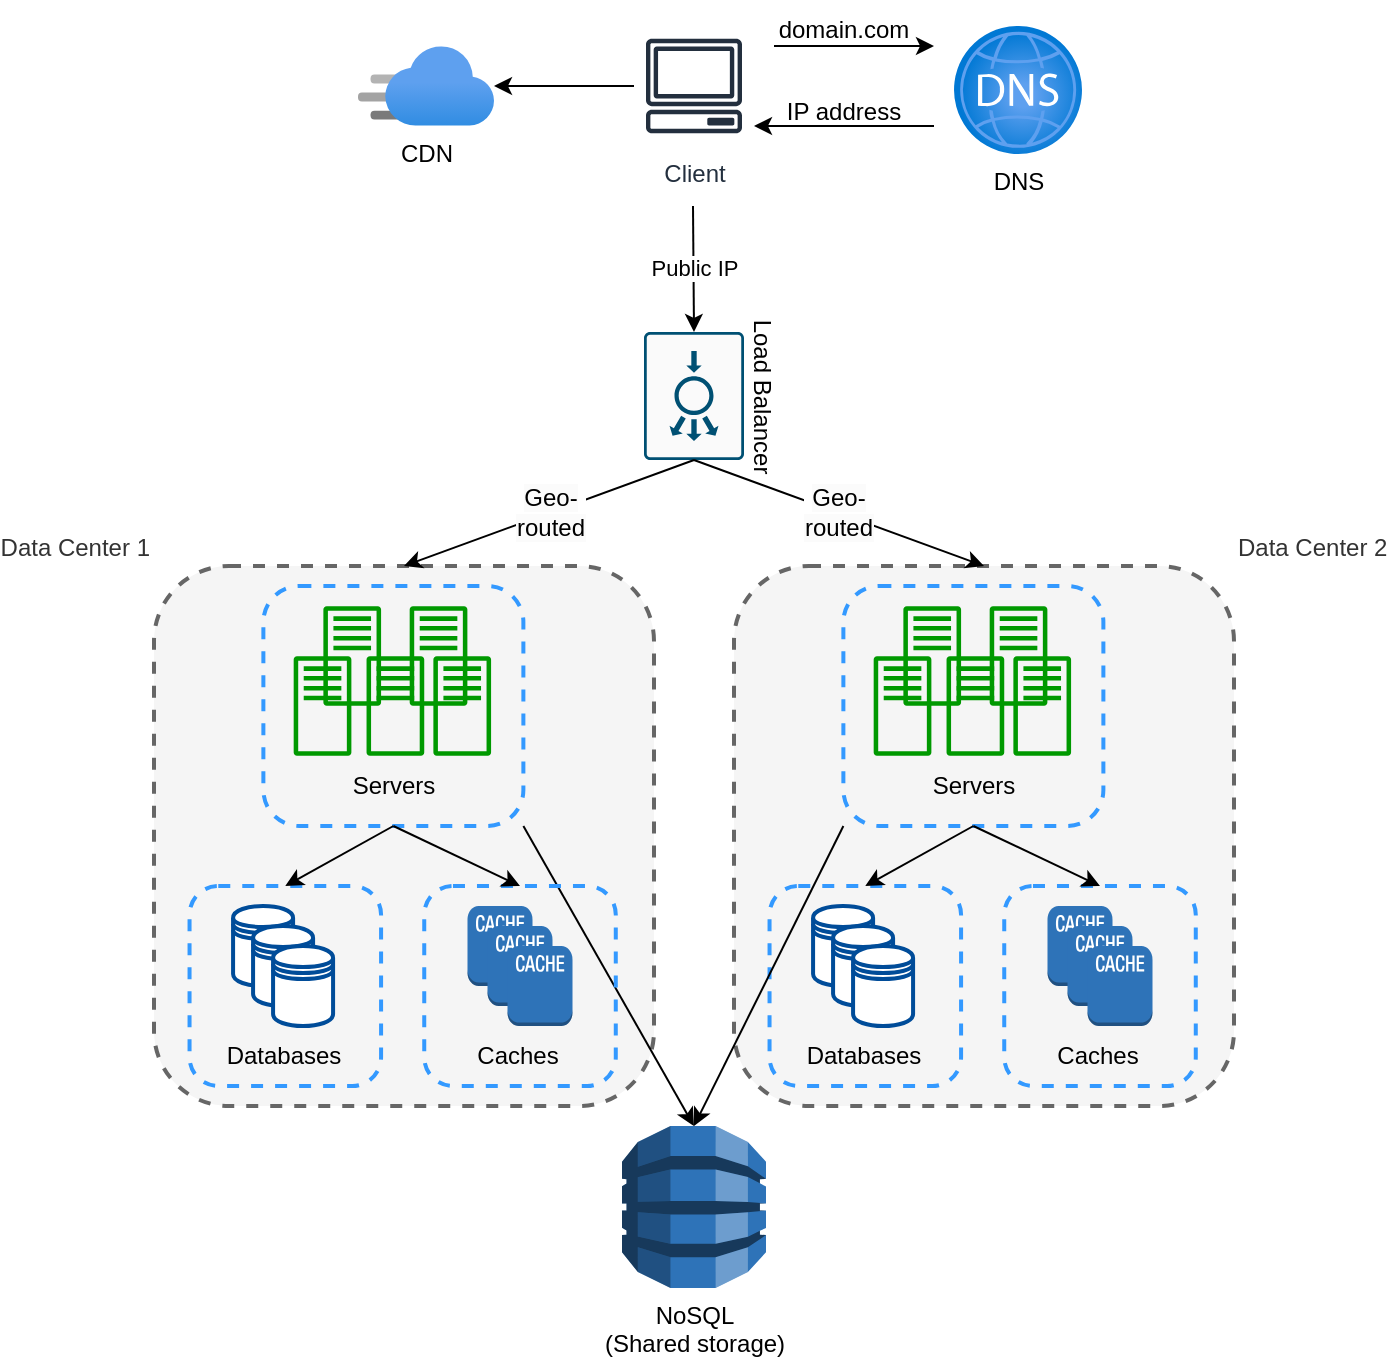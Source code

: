 <mxfile version="24.2.3" type="github">
  <diagram name="Page-1" id="aJdUUnHXH2kh8VmLgzIS">
    <mxGraphModel dx="1243" dy="831" grid="1" gridSize="10" guides="1" tooltips="1" connect="1" arrows="1" fold="1" page="1" pageScale="1" pageWidth="850" pageHeight="1100" math="0" shadow="0">
      <root>
        <mxCell id="0" />
        <mxCell id="1" parent="0" />
        <mxCell id="bp-vKxV_hlAgK0k2TYMo-3" value="Data Center 1" style="rounded=1;whiteSpace=wrap;html=1;dashed=1;strokeWidth=2;fillColor=#f5f5f5;fontColor=#333333;strokeColor=#666666;align=right;labelPosition=left;verticalLabelPosition=top;verticalAlign=bottom;" parent="1" vertex="1">
          <mxGeometry x="110" y="340" width="250" height="270" as="geometry" />
        </mxCell>
        <mxCell id="u_6Jhnb3s3K0sa4x8jdL-8" value="" style="rounded=1;whiteSpace=wrap;html=1;dashed=1;strokeWidth=2;fillColor=none;strokeColor=#3399FF;" parent="1" vertex="1">
          <mxGeometry x="127.77" y="500" width="95.77" height="100" as="geometry" />
        </mxCell>
        <mxCell id="IRDAZbnhrmjxmqdq8_ro-2" value="DNS" style="image;aspect=fixed;html=1;points=[];align=center;fontSize=12;image=img/lib/azure2/networking/DNS_Zones.svg;" parent="1" vertex="1">
          <mxGeometry x="510" y="70" width="64" height="64" as="geometry" />
        </mxCell>
        <mxCell id="IRDAZbnhrmjxmqdq8_ro-3" value="Client" style="sketch=0;outlineConnect=0;fontColor=#232F3E;gradientColor=none;strokeColor=#232F3E;fillColor=#ffffff;dashed=0;verticalLabelPosition=bottom;verticalAlign=top;align=center;html=1;fontSize=12;fontStyle=0;aspect=fixed;shape=mxgraph.aws4.resourceIcon;resIcon=mxgraph.aws4.client;" parent="1" vertex="1">
          <mxGeometry x="350" y="70" width="60" height="60" as="geometry" />
        </mxCell>
        <mxCell id="IRDAZbnhrmjxmqdq8_ro-4" value="" style="endArrow=classic;html=1;rounded=0;" parent="1" edge="1">
          <mxGeometry width="50" height="50" relative="1" as="geometry">
            <mxPoint x="420" y="80" as="sourcePoint" />
            <mxPoint x="500" y="80" as="targetPoint" />
          </mxGeometry>
        </mxCell>
        <mxCell id="IRDAZbnhrmjxmqdq8_ro-5" value="" style="endArrow=classic;html=1;rounded=0;" parent="1" edge="1">
          <mxGeometry width="50" height="50" relative="1" as="geometry">
            <mxPoint x="500" y="120" as="sourcePoint" />
            <mxPoint x="410" y="120" as="targetPoint" />
          </mxGeometry>
        </mxCell>
        <mxCell id="IRDAZbnhrmjxmqdq8_ro-6" value="domain.com" style="text;html=1;align=center;verticalAlign=middle;whiteSpace=wrap;rounded=0;" parent="1" vertex="1">
          <mxGeometry x="425" y="57" width="60" height="30" as="geometry" />
        </mxCell>
        <mxCell id="IRDAZbnhrmjxmqdq8_ro-7" value="IP address" style="text;html=1;align=center;verticalAlign=middle;whiteSpace=wrap;rounded=0;" parent="1" vertex="1">
          <mxGeometry x="425" y="98" width="60" height="30" as="geometry" />
        </mxCell>
        <mxCell id="IRDAZbnhrmjxmqdq8_ro-9" value="Public IP" style="endArrow=classic;html=1;rounded=0;entryX=0;entryY=0.5;entryDx=0;entryDy=0;entryPerimeter=0;" parent="1" target="bp-vKxV_hlAgK0k2TYMo-7" edge="1">
          <mxGeometry width="50" height="50" relative="1" as="geometry">
            <mxPoint x="379.5" y="160" as="sourcePoint" />
            <mxPoint x="379.5" y="230" as="targetPoint" />
          </mxGeometry>
        </mxCell>
        <mxCell id="IGtKASbwkltZqIFQSp29-2" value="" style="shape=datastore;whiteSpace=wrap;html=1;strokeColor=#004C99;strokeWidth=2;" parent="1" vertex="1">
          <mxGeometry x="149.54" y="510" width="30" height="40" as="geometry" />
        </mxCell>
        <mxCell id="bp-vKxV_hlAgK0k2TYMo-7" value="Load Balancer" style="sketch=0;points=[[0.015,0.015,0],[0.985,0.015,0],[0.985,0.985,0],[0.015,0.985,0],[0.25,0,0],[0.5,0,0],[0.75,0,0],[1,0.25,0],[1,0.5,0],[1,0.75,0],[0.75,1,0],[0.5,1,0],[0.25,1,0],[0,0.75,0],[0,0.5,0],[0,0.25,0]];verticalLabelPosition=top;html=1;verticalAlign=bottom;aspect=fixed;align=center;pointerEvents=1;shape=mxgraph.cisco19.rect;prIcon=load_balancer;fillColor=#FAFAFA;strokeColor=#005073;labelPosition=center;rotation=90;textDirection=ltr;" parent="1" vertex="1">
          <mxGeometry x="348" y="230" width="64" height="50" as="geometry" />
        </mxCell>
        <mxCell id="bp-vKxV_hlAgK0k2TYMo-8" value="&lt;span style=&quot;font-size: 12px; text-wrap: wrap; background-color: rgb(251, 251, 251);&quot;&gt;Geo-routed&lt;/span&gt;" style="endArrow=classic;html=1;rounded=0;exitX=1;exitY=0.5;exitDx=0;exitDy=0;exitPerimeter=0;entryX=0.5;entryY=0;entryDx=0;entryDy=0;" parent="1" source="bp-vKxV_hlAgK0k2TYMo-7" target="bp-vKxV_hlAgK0k2TYMo-3" edge="1">
          <mxGeometry width="50" height="50" relative="1" as="geometry">
            <mxPoint x="190" y="300" as="sourcePoint" />
            <mxPoint x="240" y="250" as="targetPoint" />
          </mxGeometry>
        </mxCell>
        <mxCell id="ZAImQmK_n9Z3y-bCYSJ8-1" value="CDN" style="image;aspect=fixed;html=1;points=[];align=center;fontSize=12;image=img/lib/azure2/app_services/CDN_Profiles.svg;" parent="1" vertex="1">
          <mxGeometry x="212" y="80" width="68" height="40" as="geometry" />
        </mxCell>
        <mxCell id="ZAImQmK_n9Z3y-bCYSJ8-2" value="" style="endArrow=classic;html=1;rounded=0;" parent="1" source="IRDAZbnhrmjxmqdq8_ro-3" target="ZAImQmK_n9Z3y-bCYSJ8-1" edge="1">
          <mxGeometry width="50" height="50" relative="1" as="geometry">
            <mxPoint x="400" y="450" as="sourcePoint" />
            <mxPoint x="450" y="400" as="targetPoint" />
          </mxGeometry>
        </mxCell>
        <mxCell id="ZAImQmK_n9Z3y-bCYSJ8-3" value="" style="outlineConnect=0;dashed=0;verticalLabelPosition=bottom;verticalAlign=top;align=center;html=1;shape=mxgraph.aws3.cache_node;fillColor=#2E73B8;gradientColor=none;" parent="1" vertex="1">
          <mxGeometry x="266.75" y="510" width="32.5" height="40" as="geometry" />
        </mxCell>
        <mxCell id="gn3RjjWk8DFoDF5kcvNO-3" value="NoSQL&lt;div&gt;(Shared storage)&lt;/div&gt;" style="outlineConnect=0;dashed=0;verticalLabelPosition=bottom;verticalAlign=top;align=center;html=1;shape=mxgraph.aws3.dynamo_db;fillColor=#2E73B8;gradientColor=none;" parent="1" vertex="1">
          <mxGeometry x="344" y="620" width="72" height="81" as="geometry" />
        </mxCell>
        <mxCell id="gn3RjjWk8DFoDF5kcvNO-4" value="" style="endArrow=classic;html=1;rounded=0;exitX=1;exitY=1;exitDx=0;exitDy=0;entryX=0.5;entryY=0;entryDx=0;entryDy=0;entryPerimeter=0;" parent="1" target="gn3RjjWk8DFoDF5kcvNO-3" edge="1" source="Y4jwXqfifL86XG0g3Bbs-1">
          <mxGeometry width="50" height="50" relative="1" as="geometry">
            <mxPoint x="380" y="930" as="sourcePoint" />
            <mxPoint x="486" y="1064" as="targetPoint" />
          </mxGeometry>
        </mxCell>
        <mxCell id="Y4jwXqfifL86XG0g3Bbs-1" value="" style="rounded=1;whiteSpace=wrap;html=1;dashed=1;strokeWidth=2;fillColor=none;strokeColor=#3399FF;" vertex="1" parent="1">
          <mxGeometry x="164.69" y="350" width="130" height="120" as="geometry" />
        </mxCell>
        <mxCell id="Y4jwXqfifL86XG0g3Bbs-2" value="" style="sketch=0;outlineConnect=0;fontColor=#232F3E;gradientColor=none;fillColor=#009900;strokeColor=none;dashed=0;verticalLabelPosition=bottom;verticalAlign=top;align=center;html=1;fontSize=12;fontStyle=0;aspect=fixed;pointerEvents=1;shape=mxgraph.aws4.traditional_server;strokeWidth=1;" vertex="1" parent="1">
          <mxGeometry x="194.69" y="360" width="28.85" height="50" as="geometry" />
        </mxCell>
        <mxCell id="Y4jwXqfifL86XG0g3Bbs-3" value="" style="sketch=0;outlineConnect=0;fontColor=#232F3E;gradientColor=none;fillColor=#009900;strokeColor=none;dashed=0;verticalLabelPosition=bottom;verticalAlign=top;align=center;html=1;fontSize=12;fontStyle=0;aspect=fixed;pointerEvents=1;shape=mxgraph.aws4.traditional_server;strokeWidth=1;" vertex="1" parent="1">
          <mxGeometry x="237.84" y="360" width="28.85" height="50" as="geometry" />
        </mxCell>
        <mxCell id="Y4jwXqfifL86XG0g3Bbs-4" value="" style="sketch=0;outlineConnect=0;fontColor=#232F3E;gradientColor=none;fillColor=#009900;strokeColor=none;dashed=0;verticalLabelPosition=bottom;verticalAlign=top;align=center;html=1;fontSize=12;fontStyle=0;aspect=fixed;pointerEvents=1;shape=mxgraph.aws4.traditional_server;strokeWidth=1;" vertex="1" parent="1">
          <mxGeometry x="179.84" y="385" width="28.85" height="50" as="geometry" />
        </mxCell>
        <mxCell id="Y4jwXqfifL86XG0g3Bbs-5" value="" style="sketch=0;outlineConnect=0;fontColor=#232F3E;gradientColor=none;fillColor=#009900;strokeColor=none;dashed=0;verticalLabelPosition=bottom;verticalAlign=top;align=center;html=1;fontSize=12;fontStyle=0;aspect=fixed;pointerEvents=1;shape=mxgraph.aws4.traditional_server;strokeWidth=1;" vertex="1" parent="1">
          <mxGeometry x="216.27" y="385" width="28.85" height="50" as="geometry" />
        </mxCell>
        <mxCell id="Y4jwXqfifL86XG0g3Bbs-6" value="" style="sketch=0;outlineConnect=0;fontColor=#232F3E;gradientColor=none;fillColor=#009900;strokeColor=none;dashed=0;verticalLabelPosition=bottom;verticalAlign=top;align=center;html=1;fontSize=12;fontStyle=0;aspect=fixed;pointerEvents=1;shape=mxgraph.aws4.traditional_server;strokeWidth=1;" vertex="1" parent="1">
          <mxGeometry x="249.69" y="385" width="28.85" height="50" as="geometry" />
        </mxCell>
        <mxCell id="Y4jwXqfifL86XG0g3Bbs-8" value="Servers" style="text;html=1;align=center;verticalAlign=middle;whiteSpace=wrap;rounded=0;" vertex="1" parent="1">
          <mxGeometry x="199.69" y="435" width="60" height="30" as="geometry" />
        </mxCell>
        <mxCell id="Y4jwXqfifL86XG0g3Bbs-18" value="" style="shape=datastore;whiteSpace=wrap;html=1;strokeColor=#004C99;strokeWidth=2;" vertex="1" parent="1">
          <mxGeometry x="159.54" y="520" width="30" height="40" as="geometry" />
        </mxCell>
        <mxCell id="Y4jwXqfifL86XG0g3Bbs-19" value="" style="shape=datastore;whiteSpace=wrap;html=1;strokeColor=#004C99;strokeWidth=2;" vertex="1" parent="1">
          <mxGeometry x="169.54" y="530" width="30" height="40" as="geometry" />
        </mxCell>
        <mxCell id="Y4jwXqfifL86XG0g3Bbs-20" value="Databases" style="text;html=1;align=center;verticalAlign=middle;whiteSpace=wrap;rounded=0;" vertex="1" parent="1">
          <mxGeometry x="144.54" y="570" width="60" height="30" as="geometry" />
        </mxCell>
        <mxCell id="Y4jwXqfifL86XG0g3Bbs-26" value="" style="outlineConnect=0;dashed=0;verticalLabelPosition=bottom;verticalAlign=top;align=center;html=1;shape=mxgraph.aws3.cache_node;fillColor=#2E73B8;gradientColor=none;" vertex="1" parent="1">
          <mxGeometry x="276.75" y="520" width="32.5" height="40" as="geometry" />
        </mxCell>
        <mxCell id="Y4jwXqfifL86XG0g3Bbs-27" value="" style="outlineConnect=0;dashed=0;verticalLabelPosition=bottom;verticalAlign=top;align=center;html=1;shape=mxgraph.aws3.cache_node;fillColor=#2E73B8;gradientColor=none;" vertex="1" parent="1">
          <mxGeometry x="286.75" y="530" width="32.5" height="40" as="geometry" />
        </mxCell>
        <mxCell id="Y4jwXqfifL86XG0g3Bbs-28" value="" style="rounded=1;whiteSpace=wrap;html=1;dashed=1;strokeWidth=2;fillColor=none;strokeColor=#3399FF;" vertex="1" parent="1">
          <mxGeometry x="245.12" y="500" width="95.77" height="100" as="geometry" />
        </mxCell>
        <mxCell id="Y4jwXqfifL86XG0g3Bbs-29" value="Caches" style="text;html=1;align=center;verticalAlign=middle;whiteSpace=wrap;rounded=0;" vertex="1" parent="1">
          <mxGeometry x="261.89" y="570" width="60" height="30" as="geometry" />
        </mxCell>
        <mxCell id="Y4jwXqfifL86XG0g3Bbs-36" value="Data Center 2" style="rounded=1;whiteSpace=wrap;html=1;dashed=1;strokeWidth=2;fillColor=#f5f5f5;fontColor=#333333;strokeColor=#666666;align=left;labelPosition=right;verticalLabelPosition=top;verticalAlign=bottom;" vertex="1" parent="1">
          <mxGeometry x="400" y="340" width="250" height="270" as="geometry" />
        </mxCell>
        <mxCell id="Y4jwXqfifL86XG0g3Bbs-37" value="" style="rounded=1;whiteSpace=wrap;html=1;dashed=1;strokeWidth=2;fillColor=none;strokeColor=#3399FF;" vertex="1" parent="1">
          <mxGeometry x="417.77" y="500" width="95.77" height="100" as="geometry" />
        </mxCell>
        <mxCell id="Y4jwXqfifL86XG0g3Bbs-38" value="" style="shape=datastore;whiteSpace=wrap;html=1;strokeColor=#004C99;strokeWidth=2;" vertex="1" parent="1">
          <mxGeometry x="439.54" y="510" width="30" height="40" as="geometry" />
        </mxCell>
        <mxCell id="Y4jwXqfifL86XG0g3Bbs-39" value="" style="outlineConnect=0;dashed=0;verticalLabelPosition=bottom;verticalAlign=top;align=center;html=1;shape=mxgraph.aws3.cache_node;fillColor=#2E73B8;gradientColor=none;" vertex="1" parent="1">
          <mxGeometry x="556.75" y="510" width="32.5" height="40" as="geometry" />
        </mxCell>
        <mxCell id="Y4jwXqfifL86XG0g3Bbs-40" value="" style="rounded=1;whiteSpace=wrap;html=1;dashed=1;strokeWidth=2;fillColor=none;strokeColor=#3399FF;" vertex="1" parent="1">
          <mxGeometry x="454.69" y="350" width="130" height="120" as="geometry" />
        </mxCell>
        <mxCell id="Y4jwXqfifL86XG0g3Bbs-41" value="" style="sketch=0;outlineConnect=0;fontColor=#232F3E;gradientColor=none;fillColor=#009900;strokeColor=none;dashed=0;verticalLabelPosition=bottom;verticalAlign=top;align=center;html=1;fontSize=12;fontStyle=0;aspect=fixed;pointerEvents=1;shape=mxgraph.aws4.traditional_server;strokeWidth=1;" vertex="1" parent="1">
          <mxGeometry x="484.69" y="360" width="28.85" height="50" as="geometry" />
        </mxCell>
        <mxCell id="Y4jwXqfifL86XG0g3Bbs-42" value="" style="sketch=0;outlineConnect=0;fontColor=#232F3E;gradientColor=none;fillColor=#009900;strokeColor=none;dashed=0;verticalLabelPosition=bottom;verticalAlign=top;align=center;html=1;fontSize=12;fontStyle=0;aspect=fixed;pointerEvents=1;shape=mxgraph.aws4.traditional_server;strokeWidth=1;" vertex="1" parent="1">
          <mxGeometry x="527.84" y="360" width="28.85" height="50" as="geometry" />
        </mxCell>
        <mxCell id="Y4jwXqfifL86XG0g3Bbs-43" value="" style="sketch=0;outlineConnect=0;fontColor=#232F3E;gradientColor=none;fillColor=#009900;strokeColor=none;dashed=0;verticalLabelPosition=bottom;verticalAlign=top;align=center;html=1;fontSize=12;fontStyle=0;aspect=fixed;pointerEvents=1;shape=mxgraph.aws4.traditional_server;strokeWidth=1;" vertex="1" parent="1">
          <mxGeometry x="469.84" y="385" width="28.85" height="50" as="geometry" />
        </mxCell>
        <mxCell id="Y4jwXqfifL86XG0g3Bbs-44" value="" style="sketch=0;outlineConnect=0;fontColor=#232F3E;gradientColor=none;fillColor=#009900;strokeColor=none;dashed=0;verticalLabelPosition=bottom;verticalAlign=top;align=center;html=1;fontSize=12;fontStyle=0;aspect=fixed;pointerEvents=1;shape=mxgraph.aws4.traditional_server;strokeWidth=1;" vertex="1" parent="1">
          <mxGeometry x="506.27" y="385" width="28.85" height="50" as="geometry" />
        </mxCell>
        <mxCell id="Y4jwXqfifL86XG0g3Bbs-45" value="" style="sketch=0;outlineConnect=0;fontColor=#232F3E;gradientColor=none;fillColor=#009900;strokeColor=none;dashed=0;verticalLabelPosition=bottom;verticalAlign=top;align=center;html=1;fontSize=12;fontStyle=0;aspect=fixed;pointerEvents=1;shape=mxgraph.aws4.traditional_server;strokeWidth=1;" vertex="1" parent="1">
          <mxGeometry x="539.69" y="385" width="28.85" height="50" as="geometry" />
        </mxCell>
        <mxCell id="Y4jwXqfifL86XG0g3Bbs-46" value="Servers" style="text;html=1;align=center;verticalAlign=middle;whiteSpace=wrap;rounded=0;" vertex="1" parent="1">
          <mxGeometry x="489.69" y="435" width="60" height="30" as="geometry" />
        </mxCell>
        <mxCell id="Y4jwXqfifL86XG0g3Bbs-47" value="" style="shape=datastore;whiteSpace=wrap;html=1;strokeColor=#004C99;strokeWidth=2;" vertex="1" parent="1">
          <mxGeometry x="449.54" y="520" width="30" height="40" as="geometry" />
        </mxCell>
        <mxCell id="Y4jwXqfifL86XG0g3Bbs-48" value="" style="shape=datastore;whiteSpace=wrap;html=1;strokeColor=#004C99;strokeWidth=2;" vertex="1" parent="1">
          <mxGeometry x="459.54" y="530" width="30" height="40" as="geometry" />
        </mxCell>
        <mxCell id="Y4jwXqfifL86XG0g3Bbs-49" value="Databases" style="text;html=1;align=center;verticalAlign=middle;whiteSpace=wrap;rounded=0;" vertex="1" parent="1">
          <mxGeometry x="434.54" y="570" width="60" height="30" as="geometry" />
        </mxCell>
        <mxCell id="Y4jwXqfifL86XG0g3Bbs-50" value="" style="outlineConnect=0;dashed=0;verticalLabelPosition=bottom;verticalAlign=top;align=center;html=1;shape=mxgraph.aws3.cache_node;fillColor=#2E73B8;gradientColor=none;" vertex="1" parent="1">
          <mxGeometry x="566.75" y="520" width="32.5" height="40" as="geometry" />
        </mxCell>
        <mxCell id="Y4jwXqfifL86XG0g3Bbs-51" value="" style="outlineConnect=0;dashed=0;verticalLabelPosition=bottom;verticalAlign=top;align=center;html=1;shape=mxgraph.aws3.cache_node;fillColor=#2E73B8;gradientColor=none;" vertex="1" parent="1">
          <mxGeometry x="576.75" y="530" width="32.5" height="40" as="geometry" />
        </mxCell>
        <mxCell id="Y4jwXqfifL86XG0g3Bbs-52" value="" style="rounded=1;whiteSpace=wrap;html=1;dashed=1;strokeWidth=2;fillColor=none;strokeColor=#3399FF;" vertex="1" parent="1">
          <mxGeometry x="535.12" y="500" width="95.77" height="100" as="geometry" />
        </mxCell>
        <mxCell id="Y4jwXqfifL86XG0g3Bbs-53" value="Caches" style="text;html=1;align=center;verticalAlign=middle;whiteSpace=wrap;rounded=0;" vertex="1" parent="1">
          <mxGeometry x="551.89" y="570" width="60" height="30" as="geometry" />
        </mxCell>
        <mxCell id="Y4jwXqfifL86XG0g3Bbs-54" value="&lt;span style=&quot;font-size: 12px; text-wrap: wrap; background-color: rgb(251, 251, 251);&quot;&gt;Geo-routed&lt;/span&gt;" style="endArrow=classic;html=1;rounded=0;entryX=0.5;entryY=0;entryDx=0;entryDy=0;exitX=1;exitY=0.5;exitDx=0;exitDy=0;exitPerimeter=0;" edge="1" parent="1" source="bp-vKxV_hlAgK0k2TYMo-7" target="Y4jwXqfifL86XG0g3Bbs-36">
          <mxGeometry width="50" height="50" relative="1" as="geometry">
            <mxPoint x="390" y="297" as="sourcePoint" />
            <mxPoint x="245" y="350" as="targetPoint" />
          </mxGeometry>
        </mxCell>
        <mxCell id="Y4jwXqfifL86XG0g3Bbs-55" value="" style="endArrow=classic;html=1;rounded=0;exitX=0.5;exitY=1;exitDx=0;exitDy=0;entryX=0.5;entryY=0;entryDx=0;entryDy=0;" edge="1" parent="1" source="Y4jwXqfifL86XG0g3Bbs-1" target="u_6Jhnb3s3K0sa4x8jdL-8">
          <mxGeometry width="50" height="50" relative="1" as="geometry">
            <mxPoint x="400" y="520" as="sourcePoint" />
            <mxPoint x="450" y="470" as="targetPoint" />
          </mxGeometry>
        </mxCell>
        <mxCell id="Y4jwXqfifL86XG0g3Bbs-56" value="" style="endArrow=classic;html=1;rounded=0;exitX=0.5;exitY=1;exitDx=0;exitDy=0;entryX=0.5;entryY=0;entryDx=0;entryDy=0;" edge="1" parent="1" source="Y4jwXqfifL86XG0g3Bbs-1" target="Y4jwXqfifL86XG0g3Bbs-28">
          <mxGeometry width="50" height="50" relative="1" as="geometry">
            <mxPoint x="240" y="480" as="sourcePoint" />
            <mxPoint x="186" y="510" as="targetPoint" />
          </mxGeometry>
        </mxCell>
        <mxCell id="Y4jwXqfifL86XG0g3Bbs-58" value="" style="endArrow=classic;html=1;rounded=0;exitX=0.5;exitY=1;exitDx=0;exitDy=0;entryX=0.5;entryY=0;entryDx=0;entryDy=0;" edge="1" parent="1" source="Y4jwXqfifL86XG0g3Bbs-40" target="Y4jwXqfifL86XG0g3Bbs-37">
          <mxGeometry width="50" height="50" relative="1" as="geometry">
            <mxPoint x="250" y="490" as="sourcePoint" />
            <mxPoint x="196" y="520" as="targetPoint" />
          </mxGeometry>
        </mxCell>
        <mxCell id="Y4jwXqfifL86XG0g3Bbs-59" value="" style="endArrow=classic;html=1;rounded=0;exitX=0.5;exitY=1;exitDx=0;exitDy=0;entryX=0.5;entryY=0;entryDx=0;entryDy=0;" edge="1" parent="1" source="Y4jwXqfifL86XG0g3Bbs-40" target="Y4jwXqfifL86XG0g3Bbs-52">
          <mxGeometry width="50" height="50" relative="1" as="geometry">
            <mxPoint x="260" y="500" as="sourcePoint" />
            <mxPoint x="206" y="530" as="targetPoint" />
          </mxGeometry>
        </mxCell>
        <mxCell id="Y4jwXqfifL86XG0g3Bbs-60" value="" style="endArrow=classic;html=1;rounded=0;exitX=0;exitY=1;exitDx=0;exitDy=0;entryX=0.5;entryY=0;entryDx=0;entryDy=0;entryPerimeter=0;" edge="1" parent="1" source="Y4jwXqfifL86XG0g3Bbs-40" target="gn3RjjWk8DFoDF5kcvNO-3">
          <mxGeometry width="50" height="50" relative="1" as="geometry">
            <mxPoint x="305" y="480" as="sourcePoint" />
            <mxPoint x="371" y="680" as="targetPoint" />
          </mxGeometry>
        </mxCell>
      </root>
    </mxGraphModel>
  </diagram>
</mxfile>
